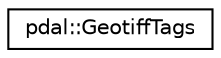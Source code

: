 digraph "Graphical Class Hierarchy"
{
  edge [fontname="Helvetica",fontsize="10",labelfontname="Helvetica",labelfontsize="10"];
  node [fontname="Helvetica",fontsize="10",shape=record];
  rankdir="LR";
  Node1 [label="pdal::GeotiffTags",height=0.2,width=0.4,color="black", fillcolor="white", style="filled",URL="$classpdal_1_1GeotiffTags.html"];
}
